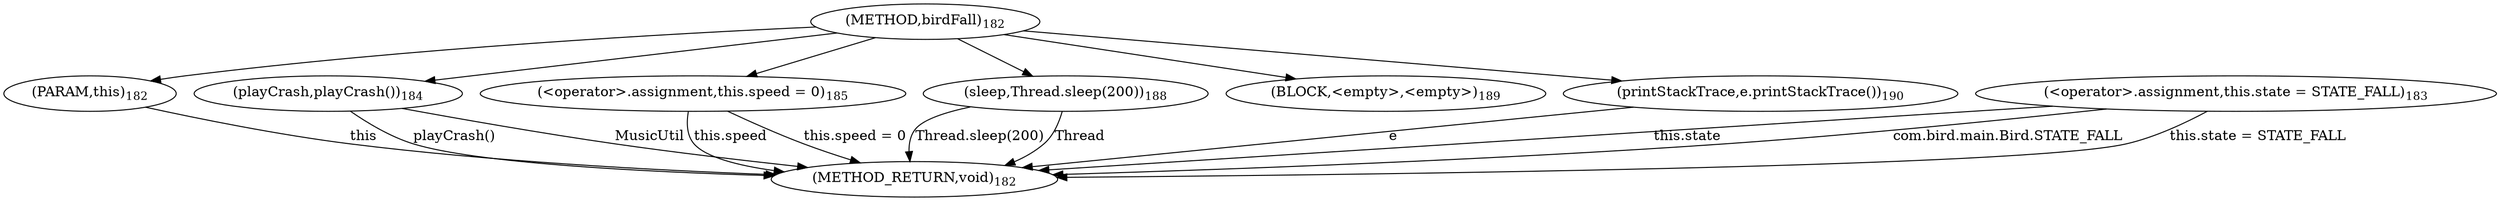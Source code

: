 digraph "birdFall" {  
"766" [label = <(METHOD,birdFall)<SUB>182</SUB>> ]
"794" [label = <(METHOD_RETURN,void)<SUB>182</SUB>> ]
"767" [label = <(PARAM,this)<SUB>182</SUB>> ]
"769" [label = <(&lt;operator&gt;.assignment,this.state = STATE_FALL)<SUB>183</SUB>> ]
"776" [label = <(playCrash,playCrash())<SUB>184</SUB>> ]
"778" [label = <(&lt;operator&gt;.assignment,this.speed = 0)<SUB>185</SUB>> ]
"769" [label = <(&lt;operator&gt;.assignment,this.state = STATE_FALL)<SUB>183</SUB>> ]
"769" [label = <(&lt;operator&gt;.assignment,this.state = STATE_FALL)<SUB>183</SUB>> ]
"776" [label = <(playCrash,playCrash())<SUB>184</SUB>> ]
"778" [label = <(&lt;operator&gt;.assignment,this.speed = 0)<SUB>185</SUB>> ]
"778" [label = <(&lt;operator&gt;.assignment,this.speed = 0)<SUB>185</SUB>> ]
"785" [label = <(sleep,Thread.sleep(200))<SUB>188</SUB>> ]
"789" [label = <(BLOCK,&lt;empty&gt;,&lt;empty&gt;)<SUB>189</SUB>> ]
"785" [label = <(sleep,Thread.sleep(200))<SUB>188</SUB>> ]
"785" [label = <(sleep,Thread.sleep(200))<SUB>188</SUB>> ]
"790" [label = <(printStackTrace,e.printStackTrace())<SUB>190</SUB>> ]
"790" [label = <(printStackTrace,e.printStackTrace())<SUB>190</SUB>> ]
  "767" -> "794"  [ label = "this"] 
  "769" -> "794"  [ label = "this.state"] 
  "769" -> "794"  [ label = "com.bird.main.Bird.STATE_FALL"] 
  "769" -> "794"  [ label = "this.state = STATE_FALL"] 
  "776" -> "794"  [ label = "playCrash()"] 
  "778" -> "794"  [ label = "this.speed"] 
  "778" -> "794"  [ label = "this.speed = 0"] 
  "785" -> "794"  [ label = "Thread.sleep(200)"] 
  "776" -> "794"  [ label = "MusicUtil"] 
  "785" -> "794"  [ label = "Thread"] 
  "790" -> "794"  [ label = "e"] 
  "766" -> "767" 
  "766" -> "778" 
  "766" -> "776" 
  "766" -> "789" 
  "766" -> "785" 
  "766" -> "790" 
}
